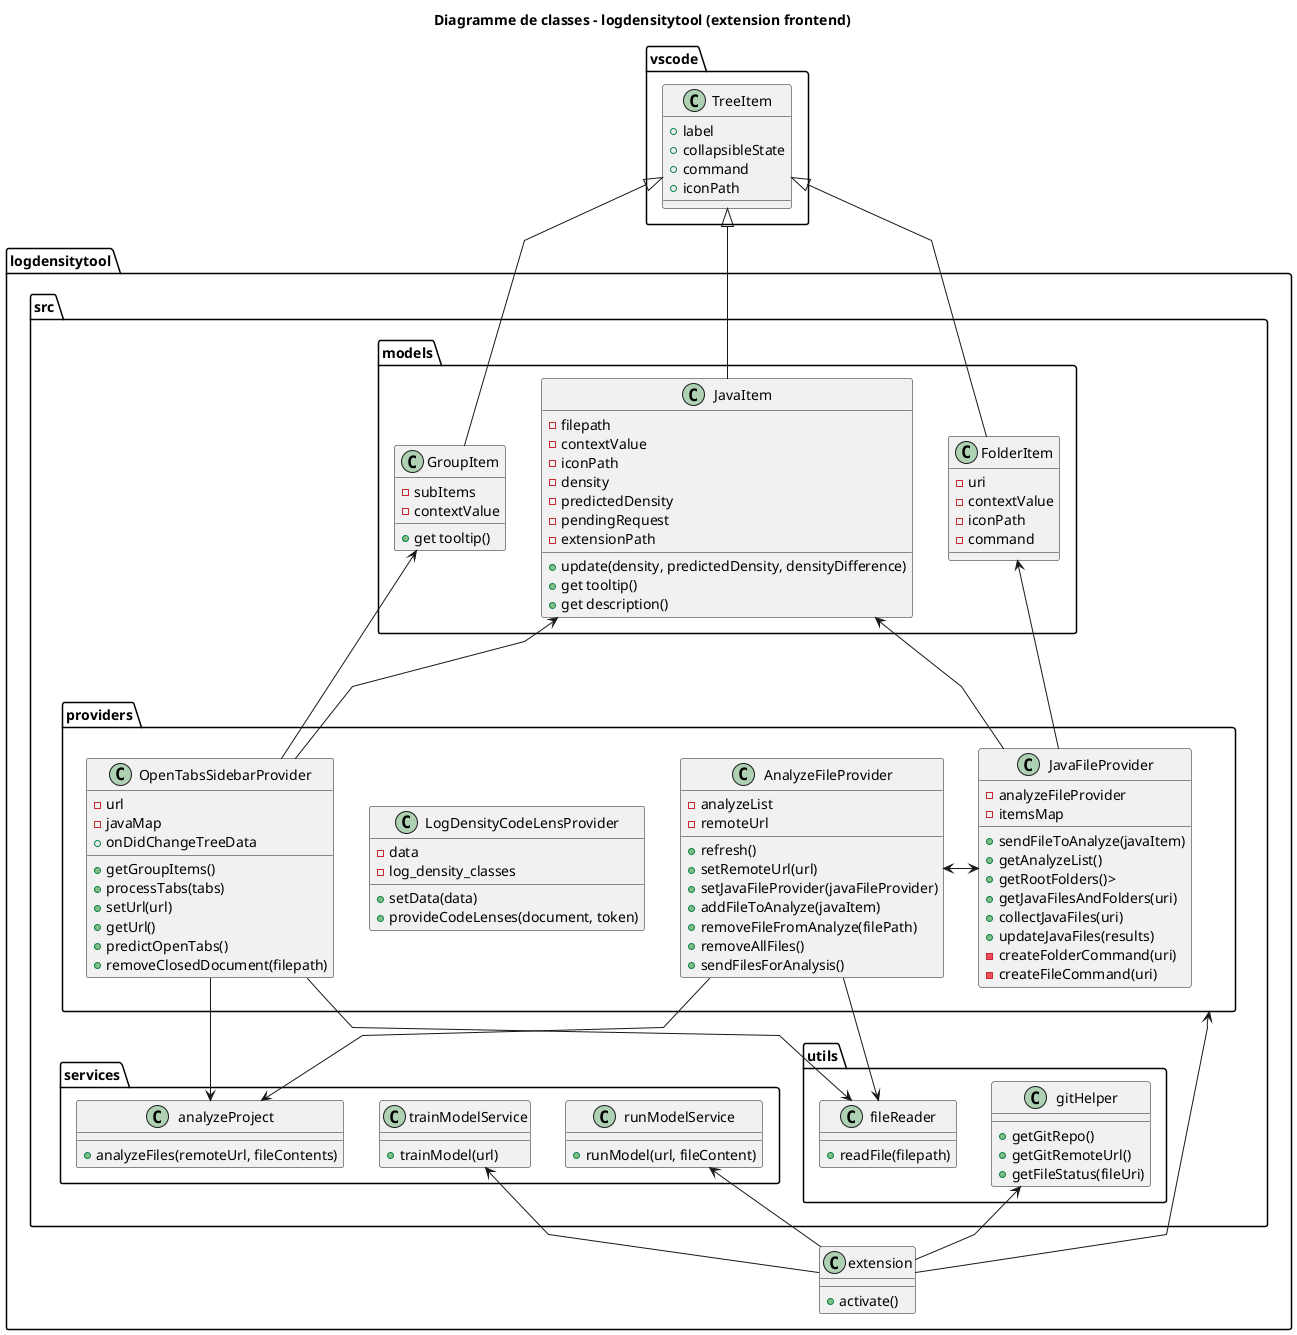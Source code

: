 @startuml
skinparam linetype polyline

title Diagramme de classes - logdensitytool (extension frontend)

class vscode.TreeItem {
  +label
  +collapsibleState
  +command
  +iconPath
}

package logdensitytool {
    package src {
        package models {
            class FolderItem {
                -uri
                -contextValue
                -iconPath
                -command
            }

            class GroupItem {
                -subItems
                -contextValue
                +get tooltip()
            }

            class JavaItem {
                -filepath
                -contextValue
                -iconPath
                -density
                -predictedDensity
                -pendingRequest
                -extensionPath
                +update(density, predictedDensity, densityDifference)
                +get tooltip()
                +get description()
            }

            vscode.TreeItem <|-- FolderItem
            vscode.TreeItem <|-- GroupItem
            vscode.TreeItem <|-- JavaItem
        }

        package services {
            class analyzeProject {
                +analyzeFiles(remoteUrl, fileContents)
            }

            class runModelService {
                +runModel(url, fileContent)
            }

            class trainModelService {
                +trainModel(url)
            }
        }

        package utils {
            class fileReader {
                +readFile(filepath)
            }

            class gitHelper {
                +getGitRepo()
                +getGitRemoteUrl()
                +getFileStatus(fileUri)
            }
        }

        package providers {
            class AnalyzeFileProvider {
                -analyzeList
                -remoteUrl
                +refresh()
                +setRemoteUrl(url)
                +setJavaFileProvider(javaFileProvider)
                +addFileToAnalyze(javaItem)
                +removeFileFromAnalyze(filePath)
                +removeAllFiles()
                +sendFilesForAnalysis()
            }
            AnalyzeFileProvider <-> JavaFileProvider

            class JavaFileProvider {
                -analyzeFileProvider
                -itemsMap
                +sendFileToAnalyze(javaItem)
                +getAnalyzeList()
                +getRootFolders()>
                +getJavaFilesAndFolders(uri)
                +collectJavaFiles(uri)
                +updateJavaFiles(results)
                -createFolderCommand(uri)
                -createFileCommand(uri)
            }

            class LogDensityCodeLensProvider {
                -data
                -log_density_classes
                +setData(data)
                +provideCodeLenses(document, token)
            }

            class OpenTabsSidebarProvider {
                -url
                -javaMap
                +onDidChangeTreeData
                +getGroupItems()
                +processTabs(tabs)
                +setUrl(url)
                +getUrl()
                +predictOpenTabs()
                +removeClosedDocument(filepath)
            }
        }
    }

    class extension {
        +activate()
    }

    extension -u-> trainModelService
    extension -u-> runModelService
    extension -u-> gitHelper
    extension -u-> providers

    AnalyzeFileProvider --> analyzeProject
    AnalyzeFileProvider --> fileReader

    JavaFileProvider -u--> FolderItem
    JavaFileProvider -u--> JavaItem

    OpenTabsSidebarProvider -u--> GroupItem
    OpenTabsSidebarProvider -u--> JavaItem
    OpenTabsSidebarProvider --> analyzeProject
    OpenTabsSidebarProvider --> fileReader
}

@enduml